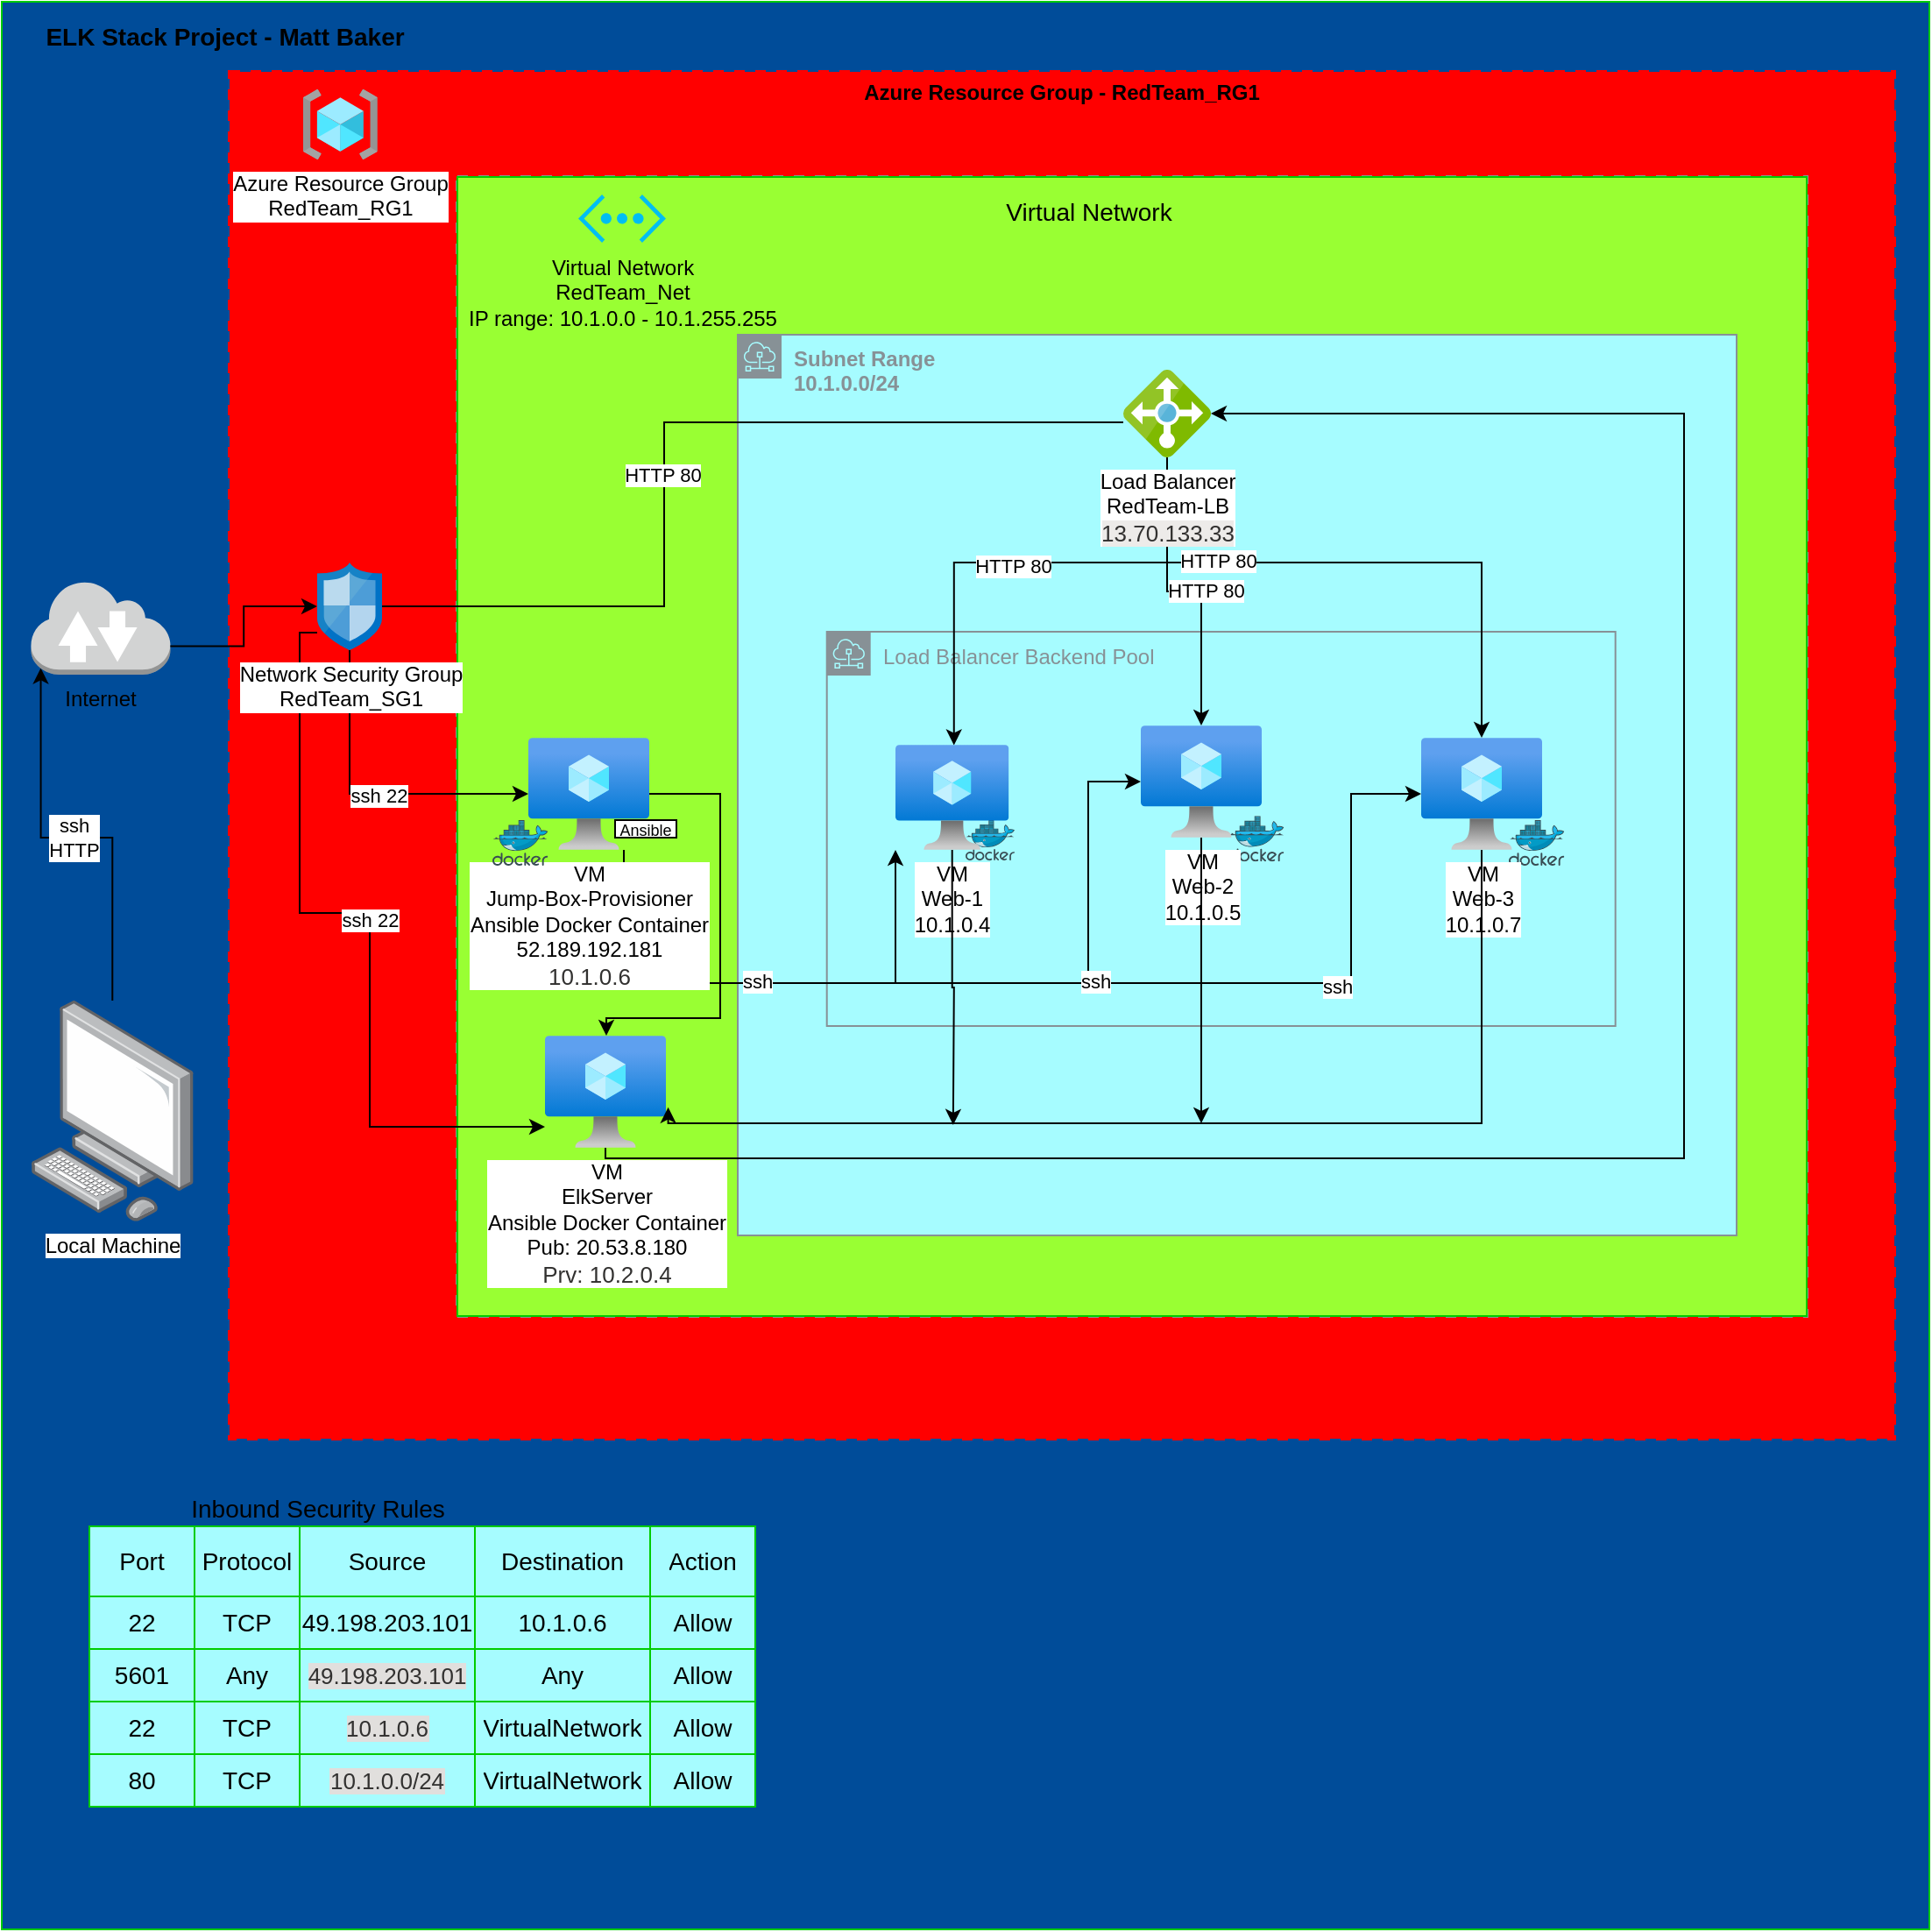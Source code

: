 <mxfile version="17.1.2" type="google"><diagram name="Page-1" id="822b0af5-4adb-64df-f703-e8dfc1f81529"><mxGraphModel grid="1" gridSize="10" guides="1" tooltips="1" connect="1" arrows="1" page="1" fold="1" pageScale="1" pageWidth="1100" pageHeight="850" background="none" math="0" shadow="0"><root><mxCell id="0"/><mxCell id="1" parent="0"/><mxCell id="yGX_kjanXhyr29ntVBUh-48" value="" style="whiteSpace=wrap;html=1;aspect=fixed;strokeColor=#00CC00;fillColor=#004C99;" parent="1" vertex="1"><mxGeometry width="1100" height="1100" as="geometry"/></mxCell><mxCell id="VN-dmIRC7S5nyD3Do00T-26" value="ssh &lt;br&gt;HTTP" style="edgeStyle=orthogonalEdgeStyle;rounded=0;orthogonalLoop=1;jettySize=auto;html=1;entryX=0.07;entryY=0.93;entryDx=0;entryDy=0;entryPerimeter=0;" parent="1" source="VN-dmIRC7S5nyD3Do00T-22" target="VN-dmIRC7S5nyD3Do00T-23" edge="1"><mxGeometry relative="1" as="geometry"/></mxCell><mxCell id="VN-dmIRC7S5nyD3Do00T-22" value="Local Machine" style="points=[];aspect=fixed;html=1;align=center;shadow=0;dashed=0;image;image=img/lib/allied_telesis/computer_and_terminals/Personal_Computer.svg;" parent="1" vertex="1"><mxGeometry x="16.7" y="570" width="92.9" height="125.9" as="geometry"/></mxCell><mxCell id="VN-dmIRC7S5nyD3Do00T-23" value="Internet&lt;br&gt;" style="outlineConnect=0;dashed=0;verticalLabelPosition=bottom;verticalAlign=top;align=center;html=1;shape=mxgraph.aws3.internet_2;fillColor=#D2D3D3;gradientColor=none;" parent="1" vertex="1"><mxGeometry x="16.7" y="330" width="79.5" height="54" as="geometry"/></mxCell><mxCell id="VN-dmIRC7S5nyD3Do00T-27" value="&lt;b&gt;Azure Resource Group - RedTeam_RG1&lt;/b&gt;" style="fontStyle=0;verticalAlign=top;align=center;spacingTop=-2;fillColor=#FF0000;rounded=0;whiteSpace=wrap;html=1;strokeColor=#FF0000;strokeWidth=2;dashed=1;container=0;collapsible=0;expand=0;recursiveResize=0;" parent="1" vertex="1"><mxGeometry x="130" y="40" width="950" height="780" as="geometry"/></mxCell><mxCell id="VN-dmIRC7S5nyD3Do00T-29" value="&lt;b&gt;Azure Virtual Network: 10.1.0.0/16&lt;/b&gt;" style="fontStyle=0;verticalAlign=top;align=center;spacingTop=-2;fillColor=none;rounded=0;whiteSpace=wrap;html=1;strokeColor=#919191;strokeWidth=2;dashed=1;container=1;collapsible=0;expand=0;recursiveResize=0;" parent="1" vertex="1"><mxGeometry x="260" y="100" width="770" height="650" as="geometry"/></mxCell><mxCell id="yGX_kjanXhyr29ntVBUh-51" value="" style="rounded=0;whiteSpace=wrap;html=1;fontSize=14;strokeColor=#00CC00;fillColor=#99FF33;" parent="VN-dmIRC7S5nyD3Do00T-29" vertex="1"><mxGeometry width="770" height="650" as="geometry"/></mxCell><mxCell id="VN-dmIRC7S5nyD3Do00T-3" value="&lt;b&gt;Subnet Range&lt;br&gt;10.1.0.0/24&lt;/b&gt;" style="sketch=0;outlineConnect=0;gradientColor=none;html=1;whiteSpace=wrap;fontSize=12;fontStyle=0;shape=mxgraph.aws4.group;grIcon=mxgraph.aws4.group_subnet;strokeColor=#879196;fillColor=#A6FCFF;verticalAlign=top;align=left;spacingLeft=30;fontColor=#879196;dashed=0;" parent="VN-dmIRC7S5nyD3Do00T-29" vertex="1"><mxGeometry x="160" y="90" width="570" height="514" as="geometry"/></mxCell><mxCell id="VN-dmIRC7S5nyD3Do00T-46" value="Load Balancer Backend Pool" style="sketch=0;outlineConnect=0;gradientColor=none;html=1;whiteSpace=wrap;fontSize=12;fontStyle=0;shape=mxgraph.aws4.group;grIcon=mxgraph.aws4.group_subnet;strokeColor=#879196;fillColor=none;verticalAlign=top;align=left;spacingLeft=30;fontColor=#879196;dashed=0;" parent="VN-dmIRC7S5nyD3Do00T-29" vertex="1"><mxGeometry x="210.85" y="259.5" width="450" height="225" as="geometry"/></mxCell><mxCell id="VN-dmIRC7S5nyD3Do00T-45" style="edgeStyle=orthogonalEdgeStyle;rounded=0;orthogonalLoop=1;jettySize=auto;html=1;" parent="VN-dmIRC7S5nyD3Do00T-29" source="VN-dmIRC7S5nyD3Do00T-14" target="VN-dmIRC7S5nyD3Do00T-20" edge="1"><mxGeometry relative="1" as="geometry"><Array as="points"><mxPoint x="335" y="220"/><mxPoint x="545" y="220"/></Array></mxGeometry></mxCell><mxCell id="VN-dmIRC7S5nyD3Do00T-56" value="HTTP 80" style="edgeLabel;html=1;align=center;verticalAlign=middle;resizable=0;points=[];" parent="VN-dmIRC7S5nyD3Do00T-45" vertex="1" connectable="0"><mxGeometry x="-0.046" y="1" relative="1" as="geometry"><mxPoint as="offset"/></mxGeometry></mxCell><mxCell id="VN-dmIRC7S5nyD3Do00T-43" style="edgeStyle=orthogonalEdgeStyle;rounded=0;orthogonalLoop=1;jettySize=auto;html=1;entryX=0.516;entryY=0.004;entryDx=0;entryDy=0;entryPerimeter=0;" parent="VN-dmIRC7S5nyD3Do00T-29" source="VN-dmIRC7S5nyD3Do00T-14" target="VN-dmIRC7S5nyD3Do00T-16" edge="1"><mxGeometry relative="1" as="geometry"><Array as="points"><mxPoint x="335" y="220"/><mxPoint x="226" y="220"/></Array></mxGeometry></mxCell><mxCell id="VN-dmIRC7S5nyD3Do00T-57" value="HTTP 80&lt;br&gt;" style="edgeLabel;html=1;align=center;verticalAlign=middle;resizable=0;points=[];" parent="VN-dmIRC7S5nyD3Do00T-43" vertex="1" connectable="0"><mxGeometry x="0.038" y="2" relative="1" as="geometry"><mxPoint as="offset"/></mxGeometry></mxCell><mxCell id="VN-dmIRC7S5nyD3Do00T-44" style="edgeStyle=orthogonalEdgeStyle;rounded=0;orthogonalLoop=1;jettySize=auto;html=1;" parent="VN-dmIRC7S5nyD3Do00T-29" source="VN-dmIRC7S5nyD3Do00T-14" target="VN-dmIRC7S5nyD3Do00T-18" edge="1"><mxGeometry relative="1" as="geometry"/></mxCell><mxCell id="VN-dmIRC7S5nyD3Do00T-58" value="HTTP 80" style="edgeLabel;html=1;align=center;verticalAlign=middle;resizable=0;points=[];" parent="VN-dmIRC7S5nyD3Do00T-44" vertex="1" connectable="0"><mxGeometry x="0.119" y="2" relative="1" as="geometry"><mxPoint y="-1" as="offset"/></mxGeometry></mxCell><mxCell id="VN-dmIRC7S5nyD3Do00T-49" style="edgeStyle=orthogonalEdgeStyle;rounded=0;orthogonalLoop=1;jettySize=auto;html=1;" parent="VN-dmIRC7S5nyD3Do00T-29" source="VN-dmIRC7S5nyD3Do00T-15" target="VN-dmIRC7S5nyD3Do00T-16" edge="1"><mxGeometry relative="1" as="geometry"><Array as="points"><mxPoint x="95" y="460"/><mxPoint x="250" y="460"/></Array></mxGeometry></mxCell><mxCell id="VN-dmIRC7S5nyD3Do00T-50" style="edgeStyle=orthogonalEdgeStyle;rounded=0;orthogonalLoop=1;jettySize=auto;html=1;" parent="VN-dmIRC7S5nyD3Do00T-29" source="VN-dmIRC7S5nyD3Do00T-15" target="VN-dmIRC7S5nyD3Do00T-18" edge="1"><mxGeometry relative="1" as="geometry"><Array as="points"><mxPoint x="95" y="460"/><mxPoint x="360" y="460"/></Array></mxGeometry></mxCell><mxCell id="VN-dmIRC7S5nyD3Do00T-51" style="edgeStyle=orthogonalEdgeStyle;rounded=0;orthogonalLoop=1;jettySize=auto;html=1;" parent="VN-dmIRC7S5nyD3Do00T-29" source="VN-dmIRC7S5nyD3Do00T-15" target="VN-dmIRC7S5nyD3Do00T-20" edge="1"><mxGeometry relative="1" as="geometry"><Array as="points"><mxPoint x="95" y="460"/><mxPoint x="510" y="460"/></Array></mxGeometry></mxCell><mxCell id="VN-dmIRC7S5nyD3Do00T-52" value="ssh&lt;br&gt;" style="edgeLabel;html=1;align=center;verticalAlign=middle;resizable=0;points=[];" parent="VN-dmIRC7S5nyD3Do00T-51" vertex="1" connectable="0"><mxGeometry x="-0.524" y="1" relative="1" as="geometry"><mxPoint as="offset"/></mxGeometry></mxCell><mxCell id="VN-dmIRC7S5nyD3Do00T-53" value="ssh" style="edgeLabel;html=1;align=center;verticalAlign=middle;resizable=0;points=[];" parent="VN-dmIRC7S5nyD3Do00T-51" vertex="1" connectable="0"><mxGeometry x="0.127" y="1" relative="1" as="geometry"><mxPoint x="-15" as="offset"/></mxGeometry></mxCell><mxCell id="VN-dmIRC7S5nyD3Do00T-54" value="ssh" style="edgeLabel;html=1;align=center;verticalAlign=middle;resizable=0;points=[];" parent="VN-dmIRC7S5nyD3Do00T-51" vertex="1" connectable="0"><mxGeometry x="0.512" y="-2" relative="1" as="geometry"><mxPoint as="offset"/></mxGeometry></mxCell><mxCell id="VN-dmIRC7S5nyD3Do00T-15" value="VM&lt;br&gt;Jump-Box-Provisioner&lt;br&gt;Ansible Docker Container&lt;br&gt;52.189.192.181&lt;br&gt;&lt;span style=&quot;color: rgb(50 , 49 , 48) ; font-family: &amp;#34;az_ea_font&amp;#34; , &amp;#34;segoe ui&amp;#34; , &amp;#34;az_font&amp;#34; , , , &amp;#34;blinkmacsystemfont&amp;#34; , &amp;#34;roboto&amp;#34; , &amp;#34;oxygen&amp;#34; , &amp;#34;ubuntu&amp;#34; , &amp;#34;cantarell&amp;#34; , &amp;#34;open sans&amp;#34; , &amp;#34;helvetica neue&amp;#34; , sans-serif ; font-size: 13px&quot;&gt;10.1.0.6&lt;/span&gt;" style="aspect=fixed;html=1;points=[];align=center;image;fontSize=12;image=img/lib/azure2/compute/Virtual_Machine.svg;" parent="VN-dmIRC7S5nyD3Do00T-29" vertex="1"><mxGeometry x="40.5" y="320" width="69" height="64" as="geometry"/></mxCell><mxCell id="VN-dmIRC7S5nyD3Do00T-59" value="" style="sketch=0;aspect=fixed;html=1;points=[];align=center;image;fontSize=12;image=img/lib/mscae/Docker.svg;" parent="VN-dmIRC7S5nyD3Do00T-29" vertex="1"><mxGeometry x="290" y="367" width="28.05" height="23" as="geometry"/></mxCell><mxCell id="VN-dmIRC7S5nyD3Do00T-60" value="" style="sketch=0;aspect=fixed;html=1;points=[];align=center;image;fontSize=12;image=img/lib/mscae/Docker.svg;" parent="VN-dmIRC7S5nyD3Do00T-29" vertex="1"><mxGeometry x="440" y="364.66" width="31.7" height="26" as="geometry"/></mxCell><mxCell id="VN-dmIRC7S5nyD3Do00T-61" value="" style="sketch=0;aspect=fixed;html=1;points=[];align=center;image;fontSize=12;image=img/lib/mscae/Docker.svg;" parent="VN-dmIRC7S5nyD3Do00T-29" vertex="1"><mxGeometry x="600" y="367" width="31.7" height="26" as="geometry"/></mxCell><mxCell id="VN-dmIRC7S5nyD3Do00T-62" value="" style="sketch=0;aspect=fixed;html=1;points=[];align=center;image;fontSize=12;image=img/lib/mscae/Docker.svg;" parent="VN-dmIRC7S5nyD3Do00T-29" vertex="1"><mxGeometry x="20.0" y="367" width="31.7" height="26" as="geometry"/></mxCell><mxCell id="VN-dmIRC7S5nyD3Do00T-64" value="&lt;div style=&quot;text-align: justify&quot;&gt;&lt;span style=&quot;font-size: 9px&quot;&gt;Ansible&lt;/span&gt;&lt;/div&gt;" style="rounded=0;whiteSpace=wrap;html=1;align=center;" parent="VN-dmIRC7S5nyD3Do00T-29" vertex="1"><mxGeometry x="90" y="367" width="35" height="10" as="geometry"/></mxCell><mxCell id="VN-dmIRC7S5nyD3Do00T-14" value="Load Balancer&lt;br&gt;RedTeam-LB&lt;br&gt;&lt;span style=&quot;color: rgb(50 , 49 , 48) ; font-family: &amp;#34;az_ea_font&amp;#34; , &amp;#34;segoe ui&amp;#34; , &amp;#34;az_font&amp;#34; , , , &amp;#34;blinkmacsystemfont&amp;#34; , &amp;#34;roboto&amp;#34; , &amp;#34;oxygen&amp;#34; , &amp;#34;ubuntu&amp;#34; , &amp;#34;cantarell&amp;#34; , &amp;#34;open sans&amp;#34; , &amp;#34;helvetica neue&amp;#34; , sans-serif ; font-size: 13px ; text-align: left ; background-color: rgb(237 , 235 , 233)&quot;&gt;13.70.133.33&lt;/span&gt;" style="sketch=0;aspect=fixed;html=1;points=[];align=center;image;fontSize=12;image=img/lib/mscae/Load_Balancer_feature.svg;" parent="VN-dmIRC7S5nyD3Do00T-29" vertex="1"><mxGeometry x="380" y="110" width="50" height="50" as="geometry"/></mxCell><mxCell id="VN-dmIRC7S5nyD3Do00T-16" value="VM&lt;br&gt;Web-1&lt;br&gt;10.1.0.4" style="aspect=fixed;html=1;points=[];align=center;image;fontSize=12;image=img/lib/azure2/compute/Virtual_Machine.svg;" parent="VN-dmIRC7S5nyD3Do00T-29" vertex="1"><mxGeometry x="250" y="324" width="64.69" height="60" as="geometry"/></mxCell><mxCell id="VN-dmIRC7S5nyD3Do00T-18" value="VM&lt;br&gt;Web-2&lt;br&gt;10.1.0.5" style="aspect=fixed;html=1;points=[];align=center;image;fontSize=12;image=img/lib/azure2/compute/Virtual_Machine.svg;" parent="VN-dmIRC7S5nyD3Do00T-29" vertex="1"><mxGeometry x="390" y="313" width="69" height="64" as="geometry"/></mxCell><mxCell id="VN-dmIRC7S5nyD3Do00T-20" value="VM&lt;br&gt;Web-3&lt;br&gt;10.1.0.7" style="aspect=fixed;html=1;points=[];align=center;image;fontSize=12;image=img/lib/azure2/compute/Virtual_Machine.svg;" parent="VN-dmIRC7S5nyD3Do00T-29" vertex="1"><mxGeometry x="550" y="320" width="69" height="64" as="geometry"/></mxCell><mxCell id="yGX_kjanXhyr29ntVBUh-132" style="edgeStyle=orthogonalEdgeStyle;rounded=0;orthogonalLoop=1;jettySize=auto;html=1;fontSize=14;" parent="VN-dmIRC7S5nyD3Do00T-29" source="yGX_kjanXhyr29ntVBUh-46" target="VN-dmIRC7S5nyD3Do00T-14" edge="1"><mxGeometry relative="1" as="geometry"><Array as="points"><mxPoint x="85" y="560"/><mxPoint x="700" y="560"/><mxPoint x="700" y="135"/></Array></mxGeometry></mxCell><mxCell id="yGX_kjanXhyr29ntVBUh-46" value="VM&lt;br&gt;ElkServer&lt;br&gt;Ansible Docker Container&lt;br&gt;Pub: 20.53.8.180&lt;br&gt;&lt;span style=&quot;color: rgb(50 , 49 , 48) ; font-family: &amp;#34;az_ea_font&amp;#34; , &amp;#34;segoe ui&amp;#34; , &amp;#34;az_font&amp;#34; , , , &amp;#34;blinkmacsystemfont&amp;#34; , &amp;#34;roboto&amp;#34; , &amp;#34;oxygen&amp;#34; , &amp;#34;ubuntu&amp;#34; , &amp;#34;cantarell&amp;#34; , &amp;#34;open sans&amp;#34; , &amp;#34;helvetica neue&amp;#34; , sans-serif ; font-size: 13px&quot;&gt;Prv: 10.2.0.4&lt;/span&gt;" style="aspect=fixed;html=1;points=[];align=center;image;fontSize=12;image=img/lib/azure2/compute/Virtual_Machine.svg;" parent="VN-dmIRC7S5nyD3Do00T-29" vertex="1"><mxGeometry x="50" y="490" width="69" height="64" as="geometry"/></mxCell><mxCell id="yGX_kjanXhyr29ntVBUh-53" value="Virtual Network" style="text;html=1;resizable=0;autosize=1;align=center;verticalAlign=middle;points=[];fillColor=none;strokeColor=none;rounded=0;fontSize=14;" parent="VN-dmIRC7S5nyD3Do00T-29" vertex="1"><mxGeometry x="305" y="10" width="110" height="20" as="geometry"/></mxCell><mxCell id="VN-dmIRC7S5nyD3Do00T-2" value="Virtual Network&lt;br&gt;RedTeam_Net&lt;br&gt;IP range: 10.1.0.0 - 10.1.255.255" style="verticalLabelPosition=bottom;html=1;verticalAlign=top;align=center;strokeColor=none;fillColor=#00BEF2;shape=mxgraph.azure.virtual_network;pointerEvents=1;" parent="VN-dmIRC7S5nyD3Do00T-29" vertex="1"><mxGeometry x="69" y="10" width="50" height="27.5" as="geometry"/></mxCell><mxCell id="yGX_kjanXhyr29ntVBUh-127" style="edgeStyle=orthogonalEdgeStyle;rounded=0;orthogonalLoop=1;jettySize=auto;html=1;fontSize=14;" parent="VN-dmIRC7S5nyD3Do00T-29" source="VN-dmIRC7S5nyD3Do00T-15" target="yGX_kjanXhyr29ntVBUh-46" edge="1"><mxGeometry relative="1" as="geometry"><mxPoint x="147.562" y="523.774" as="targetPoint"/><Array as="points"><mxPoint x="150" y="352"/><mxPoint x="150" y="480"/><mxPoint x="85" y="480"/></Array></mxGeometry></mxCell><mxCell id="VN-dmIRC7S5nyD3Do00T-66" value="&lt;b&gt;&lt;font style=&quot;font-size: 14px&quot;&gt;ELK Stack Project - Matt Baker&lt;/font&gt;&lt;/b&gt;" style="text;html=1;align=center;verticalAlign=middle;resizable=0;points=[];autosize=1;strokeColor=none;fillColor=none;fontSize=9;" parent="1" vertex="1"><mxGeometry x="16.7" y="10" width="220" height="20" as="geometry"/></mxCell><mxCell id="yGX_kjanXhyr29ntVBUh-34" style="edgeStyle=orthogonalEdgeStyle;rounded=0;orthogonalLoop=1;jettySize=auto;html=1;" parent="1" source="VN-dmIRC7S5nyD3Do00T-13" target="yGX_kjanXhyr29ntVBUh-46" edge="1"><mxGeometry relative="1" as="geometry"><mxPoint x="210" y="610" as="targetPoint"/><Array as="points"><mxPoint x="170" y="360"/><mxPoint x="170" y="520"/><mxPoint x="210" y="520"/><mxPoint x="210" y="642"/></Array></mxGeometry></mxCell><mxCell id="yGX_kjanXhyr29ntVBUh-47" value="ssh 22" style="edgeLabel;html=1;align=center;verticalAlign=middle;resizable=0;points=[];" parent="yGX_kjanXhyr29ntVBUh-34" vertex="1" connectable="0"><mxGeometry x="-0.005" relative="1" as="geometry"><mxPoint y="-1" as="offset"/></mxGeometry></mxCell><mxCell id="VN-dmIRC7S5nyD3Do00T-1" value="Azure Resource Group&lt;br&gt;RedTeam_RG1" style="aspect=fixed;html=1;points=[];align=center;image;fontSize=12;image=img/lib/azure2/general/Resource_Groups.svg;" parent="1" vertex="1"><mxGeometry x="171.94" y="50" width="42.5" height="40" as="geometry"/></mxCell><mxCell id="VN-dmIRC7S5nyD3Do00T-40" value="" style="edgeStyle=orthogonalEdgeStyle;rounded=0;orthogonalLoop=1;jettySize=auto;html=1;endArrow=none;" parent="1" source="VN-dmIRC7S5nyD3Do00T-13" target="VN-dmIRC7S5nyD3Do00T-14" edge="1"><mxGeometry relative="1" as="geometry"><mxPoint x="217" y="290" as="sourcePoint"/><mxPoint x="539.5" y="260" as="targetPoint"/><Array as="points"><mxPoint x="378" y="345"/><mxPoint x="378" y="240"/></Array></mxGeometry></mxCell><mxCell id="VN-dmIRC7S5nyD3Do00T-41" value="HTTP 80&lt;br&gt;" style="edgeLabel;html=1;align=center;verticalAlign=middle;resizable=0;points=[];" parent="VN-dmIRC7S5nyD3Do00T-40" vertex="1" connectable="0"><mxGeometry x="-0.11" y="1" relative="1" as="geometry"><mxPoint y="-1" as="offset"/></mxGeometry></mxCell><mxCell id="VN-dmIRC7S5nyD3Do00T-32" style="edgeStyle=orthogonalEdgeStyle;rounded=0;orthogonalLoop=1;jettySize=auto;html=1;" parent="1" source="VN-dmIRC7S5nyD3Do00T-13" target="VN-dmIRC7S5nyD3Do00T-15" edge="1"><mxGeometry relative="1" as="geometry"><Array as="points"><mxPoint x="199" y="452"/></Array></mxGeometry></mxCell><mxCell id="VN-dmIRC7S5nyD3Do00T-36" value="ssh 22" style="edgeLabel;html=1;align=center;verticalAlign=middle;resizable=0;points=[];" parent="VN-dmIRC7S5nyD3Do00T-32" vertex="1" connectable="0"><mxGeometry x="0.073" y="-1" relative="1" as="geometry"><mxPoint as="offset"/></mxGeometry></mxCell><mxCell id="VN-dmIRC7S5nyD3Do00T-13" value="Network Security Group&lt;br&gt;RedTeam_SG1&lt;br&gt;" style="sketch=0;aspect=fixed;html=1;points=[];align=center;image;fontSize=12;image=img/lib/mscae/Network_Security_Groups_Classic.svg;" parent="1" vertex="1"><mxGeometry x="180" y="320" width="37" height="50" as="geometry"/></mxCell><mxCell id="VN-dmIRC7S5nyD3Do00T-31" style="edgeStyle=orthogonalEdgeStyle;rounded=0;orthogonalLoop=1;jettySize=auto;html=1;exitX=1;exitY=0.7;exitDx=0;exitDy=0;exitPerimeter=0;" parent="1" source="VN-dmIRC7S5nyD3Do00T-23" target="VN-dmIRC7S5nyD3Do00T-13" edge="1"><mxGeometry relative="1" as="geometry"/></mxCell><mxCell id="yGX_kjanXhyr29ntVBUh-54" value="Inbound Security Rules" style="text;html=1;resizable=0;autosize=1;align=center;verticalAlign=middle;points=[];fillColor=none;strokeColor=none;rounded=0;fontSize=14;" parent="1" vertex="1"><mxGeometry x="100" y="850" width="160" height="20" as="geometry"/></mxCell><mxCell id="yGX_kjanXhyr29ntVBUh-80" value="" style="shape=table;startSize=0;container=1;collapsible=0;childLayout=tableLayout;fontSize=14;strokeColor=#00CC00;fillColor=#A6FCFF;" parent="1" vertex="1"><mxGeometry x="50" y="870" width="380" height="160" as="geometry"/></mxCell><mxCell id="yGX_kjanXhyr29ntVBUh-87" value="" style="shape=tableRow;horizontal=0;startSize=0;swimlaneHead=0;swimlaneBody=0;top=0;left=0;bottom=0;right=0;collapsible=0;dropTarget=0;fillColor=none;points=[[0,0.5],[1,0.5]];portConstraint=eastwest;fontSize=14;strokeColor=#00CC00;" parent="yGX_kjanXhyr29ntVBUh-80" vertex="1"><mxGeometry width="380" height="40" as="geometry"/></mxCell><mxCell id="yGX_kjanXhyr29ntVBUh-88" value="Port&lt;br&gt;" style="shape=partialRectangle;html=1;whiteSpace=wrap;connectable=0;overflow=hidden;fillColor=none;top=0;left=0;bottom=0;right=0;pointerEvents=1;fontSize=14;strokeColor=#00CC00;" parent="yGX_kjanXhyr29ntVBUh-87" vertex="1"><mxGeometry width="60" height="40" as="geometry"><mxRectangle width="60" height="40" as="alternateBounds"/></mxGeometry></mxCell><mxCell id="yGX_kjanXhyr29ntVBUh-89" value="Protocol" style="shape=partialRectangle;html=1;whiteSpace=wrap;connectable=0;overflow=hidden;fillColor=none;top=0;left=0;bottom=0;right=0;pointerEvents=1;fontSize=14;strokeColor=#00CC00;" parent="yGX_kjanXhyr29ntVBUh-87" vertex="1"><mxGeometry x="60" width="60" height="40" as="geometry"><mxRectangle width="60" height="40" as="alternateBounds"/></mxGeometry></mxCell><mxCell id="yGX_kjanXhyr29ntVBUh-90" value="Source" style="shape=partialRectangle;html=1;whiteSpace=wrap;connectable=0;overflow=hidden;fillColor=none;top=0;left=0;bottom=0;right=0;pointerEvents=1;fontSize=14;strokeColor=#00CC00;" parent="yGX_kjanXhyr29ntVBUh-87" vertex="1"><mxGeometry x="120" width="100" height="40" as="geometry"><mxRectangle width="100" height="40" as="alternateBounds"/></mxGeometry></mxCell><mxCell id="yGX_kjanXhyr29ntVBUh-91" value="Destination" style="shape=partialRectangle;html=1;whiteSpace=wrap;connectable=0;overflow=hidden;fillColor=none;top=0;left=0;bottom=0;right=0;pointerEvents=1;fontSize=14;strokeColor=#00CC00;" parent="yGX_kjanXhyr29ntVBUh-87" vertex="1"><mxGeometry x="220" width="100" height="40" as="geometry"><mxRectangle width="100" height="40" as="alternateBounds"/></mxGeometry></mxCell><mxCell id="yGX_kjanXhyr29ntVBUh-92" value="Action" style="shape=partialRectangle;html=1;whiteSpace=wrap;connectable=0;overflow=hidden;fillColor=none;top=0;left=0;bottom=0;right=0;pointerEvents=1;fontSize=14;strokeColor=#00CC00;" parent="yGX_kjanXhyr29ntVBUh-87" vertex="1"><mxGeometry x="320" width="60" height="40" as="geometry"><mxRectangle width="60" height="40" as="alternateBounds"/></mxGeometry></mxCell><mxCell id="yGX_kjanXhyr29ntVBUh-81" value="" style="shape=tableRow;horizontal=0;startSize=0;swimlaneHead=0;swimlaneBody=0;top=0;left=0;bottom=0;right=0;collapsible=0;dropTarget=0;fillColor=none;points=[[0,0.5],[1,0.5]];portConstraint=eastwest;fontSize=14;strokeColor=#00CC00;" parent="yGX_kjanXhyr29ntVBUh-80" vertex="1"><mxGeometry y="40" width="380" height="30" as="geometry"/></mxCell><mxCell id="yGX_kjanXhyr29ntVBUh-82" value="22" style="shape=partialRectangle;html=1;whiteSpace=wrap;connectable=0;overflow=hidden;fillColor=none;top=0;left=0;bottom=0;right=0;pointerEvents=1;fontSize=14;strokeColor=#00CC00;" parent="yGX_kjanXhyr29ntVBUh-81" vertex="1"><mxGeometry width="60" height="30" as="geometry"><mxRectangle width="60" height="30" as="alternateBounds"/></mxGeometry></mxCell><mxCell id="yGX_kjanXhyr29ntVBUh-83" value="TCP" style="shape=partialRectangle;html=1;whiteSpace=wrap;connectable=0;overflow=hidden;fillColor=none;top=0;left=0;bottom=0;right=0;pointerEvents=1;fontSize=14;strokeColor=#00CC00;" parent="yGX_kjanXhyr29ntVBUh-81" vertex="1"><mxGeometry x="60" width="60" height="30" as="geometry"><mxRectangle width="60" height="30" as="alternateBounds"/></mxGeometry></mxCell><mxCell id="yGX_kjanXhyr29ntVBUh-84" value="49.198.203.101" style="shape=partialRectangle;html=1;whiteSpace=wrap;connectable=0;overflow=hidden;fillColor=none;top=0;left=0;bottom=0;right=0;pointerEvents=1;fontSize=14;strokeColor=#00CC00;" parent="yGX_kjanXhyr29ntVBUh-81" vertex="1"><mxGeometry x="120" width="100" height="30" as="geometry"><mxRectangle width="100" height="30" as="alternateBounds"/></mxGeometry></mxCell><mxCell id="yGX_kjanXhyr29ntVBUh-85" value="10.1.0.6" style="shape=partialRectangle;html=1;whiteSpace=wrap;connectable=0;overflow=hidden;fillColor=none;top=0;left=0;bottom=0;right=0;pointerEvents=1;fontSize=14;strokeColor=#00CC00;" parent="yGX_kjanXhyr29ntVBUh-81" vertex="1"><mxGeometry x="220" width="100" height="30" as="geometry"><mxRectangle width="100" height="30" as="alternateBounds"/></mxGeometry></mxCell><mxCell id="yGX_kjanXhyr29ntVBUh-86" value="Allow" style="shape=partialRectangle;html=1;whiteSpace=wrap;connectable=0;overflow=hidden;fillColor=none;top=0;left=0;bottom=0;right=0;pointerEvents=1;fontSize=14;strokeColor=#00CC00;" parent="yGX_kjanXhyr29ntVBUh-81" vertex="1"><mxGeometry x="320" width="60" height="30" as="geometry"><mxRectangle width="60" height="30" as="alternateBounds"/></mxGeometry></mxCell><mxCell id="yGX_kjanXhyr29ntVBUh-93" value="" style="shape=tableRow;horizontal=0;startSize=0;swimlaneHead=0;swimlaneBody=0;top=0;left=0;bottom=0;right=0;collapsible=0;dropTarget=0;fillColor=none;points=[[0,0.5],[1,0.5]];portConstraint=eastwest;fontSize=14;strokeColor=#00CC00;" parent="yGX_kjanXhyr29ntVBUh-80" vertex="1"><mxGeometry y="70" width="380" height="30" as="geometry"/></mxCell><mxCell id="yGX_kjanXhyr29ntVBUh-94" value="5601" style="shape=partialRectangle;html=1;whiteSpace=wrap;connectable=0;overflow=hidden;fillColor=none;top=0;left=0;bottom=0;right=0;pointerEvents=1;fontSize=14;strokeColor=#00CC00;" parent="yGX_kjanXhyr29ntVBUh-93" vertex="1"><mxGeometry width="60" height="30" as="geometry"><mxRectangle width="60" height="30" as="alternateBounds"/></mxGeometry></mxCell><mxCell id="yGX_kjanXhyr29ntVBUh-95" value="Any" style="shape=partialRectangle;html=1;whiteSpace=wrap;connectable=0;overflow=hidden;fillColor=none;top=0;left=0;bottom=0;right=0;pointerEvents=1;fontSize=14;strokeColor=#00CC00;" parent="yGX_kjanXhyr29ntVBUh-93" vertex="1"><mxGeometry x="60" width="60" height="30" as="geometry"><mxRectangle width="60" height="30" as="alternateBounds"/></mxGeometry></mxCell><mxCell id="yGX_kjanXhyr29ntVBUh-96" value="&lt;span style=&quot;color: rgb(50 , 49 , 48) ; font-family: &amp;#34;az_ea_font&amp;#34; , &amp;#34;segoe ui&amp;#34; , &amp;#34;az_font&amp;#34; , , , &amp;#34;blinkmacsystemfont&amp;#34; , &amp;#34;roboto&amp;#34; , &amp;#34;oxygen&amp;#34; , &amp;#34;ubuntu&amp;#34; , &amp;#34;cantarell&amp;#34; , &amp;#34;open sans&amp;#34; , &amp;#34;helvetica neue&amp;#34; , sans-serif ; font-size: 13px ; text-align: left ; background-color: rgb(225 , 223 , 221)&quot;&gt;49.198.203.101&lt;/span&gt;" style="shape=partialRectangle;html=1;whiteSpace=wrap;connectable=0;overflow=hidden;fillColor=none;top=0;left=0;bottom=0;right=0;pointerEvents=1;fontSize=14;strokeColor=#00CC00;" parent="yGX_kjanXhyr29ntVBUh-93" vertex="1"><mxGeometry x="120" width="100" height="30" as="geometry"><mxRectangle width="100" height="30" as="alternateBounds"/></mxGeometry></mxCell><mxCell id="yGX_kjanXhyr29ntVBUh-97" value="Any" style="shape=partialRectangle;html=1;whiteSpace=wrap;connectable=0;overflow=hidden;fillColor=none;top=0;left=0;bottom=0;right=0;pointerEvents=1;fontSize=14;strokeColor=#00CC00;" parent="yGX_kjanXhyr29ntVBUh-93" vertex="1"><mxGeometry x="220" width="100" height="30" as="geometry"><mxRectangle width="100" height="30" as="alternateBounds"/></mxGeometry></mxCell><mxCell id="yGX_kjanXhyr29ntVBUh-98" value="Allow" style="shape=partialRectangle;html=1;whiteSpace=wrap;connectable=0;overflow=hidden;fillColor=none;top=0;left=0;bottom=0;right=0;pointerEvents=1;fontSize=14;strokeColor=#00CC00;" parent="yGX_kjanXhyr29ntVBUh-93" vertex="1"><mxGeometry x="320" width="60" height="30" as="geometry"><mxRectangle width="60" height="30" as="alternateBounds"/></mxGeometry></mxCell><mxCell id="yGX_kjanXhyr29ntVBUh-99" value="" style="shape=tableRow;horizontal=0;startSize=0;swimlaneHead=0;swimlaneBody=0;top=0;left=0;bottom=0;right=0;collapsible=0;dropTarget=0;fillColor=none;points=[[0,0.5],[1,0.5]];portConstraint=eastwest;fontSize=14;strokeColor=#00CC00;" parent="yGX_kjanXhyr29ntVBUh-80" vertex="1"><mxGeometry y="100" width="380" height="30" as="geometry"/></mxCell><mxCell id="yGX_kjanXhyr29ntVBUh-100" value="22" style="shape=partialRectangle;html=1;whiteSpace=wrap;connectable=0;overflow=hidden;fillColor=none;top=0;left=0;bottom=0;right=0;pointerEvents=1;fontSize=14;strokeColor=#00CC00;" parent="yGX_kjanXhyr29ntVBUh-99" vertex="1"><mxGeometry width="60" height="30" as="geometry"><mxRectangle width="60" height="30" as="alternateBounds"/></mxGeometry></mxCell><mxCell id="yGX_kjanXhyr29ntVBUh-101" value="TCP" style="shape=partialRectangle;html=1;whiteSpace=wrap;connectable=0;overflow=hidden;fillColor=none;top=0;left=0;bottom=0;right=0;pointerEvents=1;fontSize=14;strokeColor=#00CC00;" parent="yGX_kjanXhyr29ntVBUh-99" vertex="1"><mxGeometry x="60" width="60" height="30" as="geometry"><mxRectangle width="60" height="30" as="alternateBounds"/></mxGeometry></mxCell><mxCell id="yGX_kjanXhyr29ntVBUh-102" value="&lt;span style=&quot;color: rgb(50 , 49 , 48) ; font-family: &amp;#34;az_ea_font&amp;#34; , &amp;#34;segoe ui&amp;#34; , &amp;#34;az_font&amp;#34; , , , &amp;#34;blinkmacsystemfont&amp;#34; , &amp;#34;roboto&amp;#34; , &amp;#34;oxygen&amp;#34; , &amp;#34;ubuntu&amp;#34; , &amp;#34;cantarell&amp;#34; , &amp;#34;open sans&amp;#34; , &amp;#34;helvetica neue&amp;#34; , sans-serif ; font-size: 13px ; text-align: left ; background-color: rgb(225 , 223 , 221)&quot;&gt;10.1.0.6&lt;/span&gt;" style="shape=partialRectangle;html=1;whiteSpace=wrap;connectable=0;overflow=hidden;fillColor=none;top=0;left=0;bottom=0;right=0;pointerEvents=1;fontSize=14;strokeColor=#00CC00;" parent="yGX_kjanXhyr29ntVBUh-99" vertex="1"><mxGeometry x="120" width="100" height="30" as="geometry"><mxRectangle width="100" height="30" as="alternateBounds"/></mxGeometry></mxCell><mxCell id="yGX_kjanXhyr29ntVBUh-103" value="VirtualNetwork" style="shape=partialRectangle;html=1;whiteSpace=wrap;connectable=0;overflow=hidden;fillColor=none;top=0;left=0;bottom=0;right=0;pointerEvents=1;fontSize=14;strokeColor=#00CC00;" parent="yGX_kjanXhyr29ntVBUh-99" vertex="1"><mxGeometry x="220" width="100" height="30" as="geometry"><mxRectangle width="100" height="30" as="alternateBounds"/></mxGeometry></mxCell><mxCell id="yGX_kjanXhyr29ntVBUh-104" value="Allow" style="shape=partialRectangle;html=1;whiteSpace=wrap;connectable=0;overflow=hidden;fillColor=none;top=0;left=0;bottom=0;right=0;pointerEvents=1;fontSize=14;strokeColor=#00CC00;" parent="yGX_kjanXhyr29ntVBUh-99" vertex="1"><mxGeometry x="320" width="60" height="30" as="geometry"><mxRectangle width="60" height="30" as="alternateBounds"/></mxGeometry></mxCell><mxCell id="yGX_kjanXhyr29ntVBUh-105" value="" style="shape=tableRow;horizontal=0;startSize=0;swimlaneHead=0;swimlaneBody=0;top=0;left=0;bottom=0;right=0;collapsible=0;dropTarget=0;fillColor=none;points=[[0,0.5],[1,0.5]];portConstraint=eastwest;fontSize=14;strokeColor=#00CC00;" parent="yGX_kjanXhyr29ntVBUh-80" vertex="1"><mxGeometry y="130" width="380" height="30" as="geometry"/></mxCell><mxCell id="yGX_kjanXhyr29ntVBUh-106" value="80" style="shape=partialRectangle;html=1;whiteSpace=wrap;connectable=0;overflow=hidden;fillColor=none;top=0;left=0;bottom=0;right=0;pointerEvents=1;fontSize=14;strokeColor=#00CC00;" parent="yGX_kjanXhyr29ntVBUh-105" vertex="1"><mxGeometry width="60" height="30" as="geometry"><mxRectangle width="60" height="30" as="alternateBounds"/></mxGeometry></mxCell><mxCell id="yGX_kjanXhyr29ntVBUh-107" value="TCP" style="shape=partialRectangle;html=1;whiteSpace=wrap;connectable=0;overflow=hidden;fillColor=none;top=0;left=0;bottom=0;right=0;pointerEvents=1;fontSize=14;strokeColor=#00CC00;" parent="yGX_kjanXhyr29ntVBUh-105" vertex="1"><mxGeometry x="60" width="60" height="30" as="geometry"><mxRectangle width="60" height="30" as="alternateBounds"/></mxGeometry></mxCell><mxCell id="yGX_kjanXhyr29ntVBUh-108" value="&lt;span style=&quot;color: rgb(50 , 49 , 48) ; font-family: &amp;#34;az_ea_font&amp;#34; , &amp;#34;segoe ui&amp;#34; , &amp;#34;az_font&amp;#34; , , , &amp;#34;blinkmacsystemfont&amp;#34; , &amp;#34;roboto&amp;#34; , &amp;#34;oxygen&amp;#34; , &amp;#34;ubuntu&amp;#34; , &amp;#34;cantarell&amp;#34; , &amp;#34;open sans&amp;#34; , &amp;#34;helvetica neue&amp;#34; , sans-serif ; font-size: 13px ; text-align: left ; background-color: rgb(225 , 223 , 221)&quot;&gt;10.1.0.0/24&lt;/span&gt;" style="shape=partialRectangle;html=1;whiteSpace=wrap;connectable=0;overflow=hidden;fillColor=none;top=0;left=0;bottom=0;right=0;pointerEvents=1;fontSize=14;strokeColor=#00CC00;" parent="yGX_kjanXhyr29ntVBUh-105" vertex="1"><mxGeometry x="120" width="100" height="30" as="geometry"><mxRectangle width="100" height="30" as="alternateBounds"/></mxGeometry></mxCell><mxCell id="yGX_kjanXhyr29ntVBUh-109" value="VirtualNetwork" style="shape=partialRectangle;html=1;whiteSpace=wrap;connectable=0;overflow=hidden;fillColor=none;top=0;left=0;bottom=0;right=0;pointerEvents=1;fontSize=14;strokeColor=#00CC00;" parent="yGX_kjanXhyr29ntVBUh-105" vertex="1"><mxGeometry x="220" width="100" height="30" as="geometry"><mxRectangle width="100" height="30" as="alternateBounds"/></mxGeometry></mxCell><mxCell id="yGX_kjanXhyr29ntVBUh-110" value="Allow" style="shape=partialRectangle;html=1;whiteSpace=wrap;connectable=0;overflow=hidden;fillColor=none;top=0;left=0;bottom=0;right=0;pointerEvents=1;fontSize=14;strokeColor=#00CC00;" parent="yGX_kjanXhyr29ntVBUh-105" vertex="1"><mxGeometry x="320" width="60" height="30" as="geometry"><mxRectangle width="60" height="30" as="alternateBounds"/></mxGeometry></mxCell><mxCell id="yGX_kjanXhyr29ntVBUh-129" style="edgeStyle=orthogonalEdgeStyle;rounded=0;orthogonalLoop=1;jettySize=auto;html=1;fontSize=14;" parent="1" source="VN-dmIRC7S5nyD3Do00T-20" edge="1"><mxGeometry relative="1" as="geometry"><mxPoint x="380.289" y="630.845" as="targetPoint"/><Array as="points"><mxPoint x="845" y="640"/><mxPoint x="380" y="640"/></Array></mxGeometry></mxCell><mxCell id="yGX_kjanXhyr29ntVBUh-130" style="edgeStyle=orthogonalEdgeStyle;rounded=0;orthogonalLoop=1;jettySize=auto;html=1;fontSize=14;" parent="1" source="VN-dmIRC7S5nyD3Do00T-18" edge="1"><mxGeometry relative="1" as="geometry"><mxPoint x="684.5" y="640" as="targetPoint"/></mxGeometry></mxCell><mxCell id="yGX_kjanXhyr29ntVBUh-131" style="edgeStyle=orthogonalEdgeStyle;rounded=0;orthogonalLoop=1;jettySize=auto;html=1;fontSize=14;" parent="1" source="VN-dmIRC7S5nyD3Do00T-16" edge="1"><mxGeometry relative="1" as="geometry"><mxPoint x="542.915" y="640.946" as="targetPoint"/></mxGeometry></mxCell></root></mxGraphModel></diagram></mxfile>
